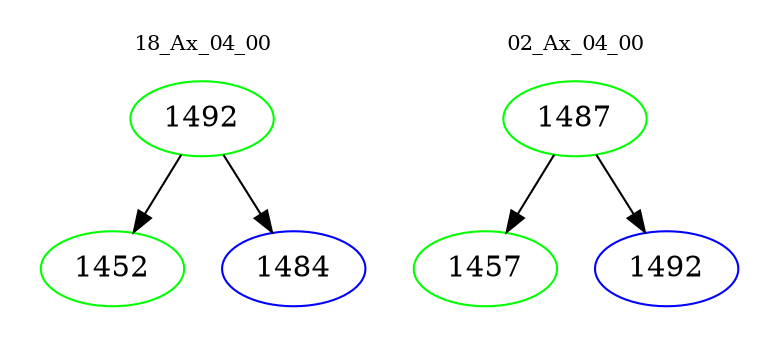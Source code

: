 digraph{
subgraph cluster_0 {
color = white
label = "18_Ax_04_00";
fontsize=10;
T0_1492 [label="1492", color="green"]
T0_1492 -> T0_1452 [color="black"]
T0_1452 [label="1452", color="green"]
T0_1492 -> T0_1484 [color="black"]
T0_1484 [label="1484", color="blue"]
}
subgraph cluster_1 {
color = white
label = "02_Ax_04_00";
fontsize=10;
T1_1487 [label="1487", color="green"]
T1_1487 -> T1_1457 [color="black"]
T1_1457 [label="1457", color="green"]
T1_1487 -> T1_1492 [color="black"]
T1_1492 [label="1492", color="blue"]
}
}
